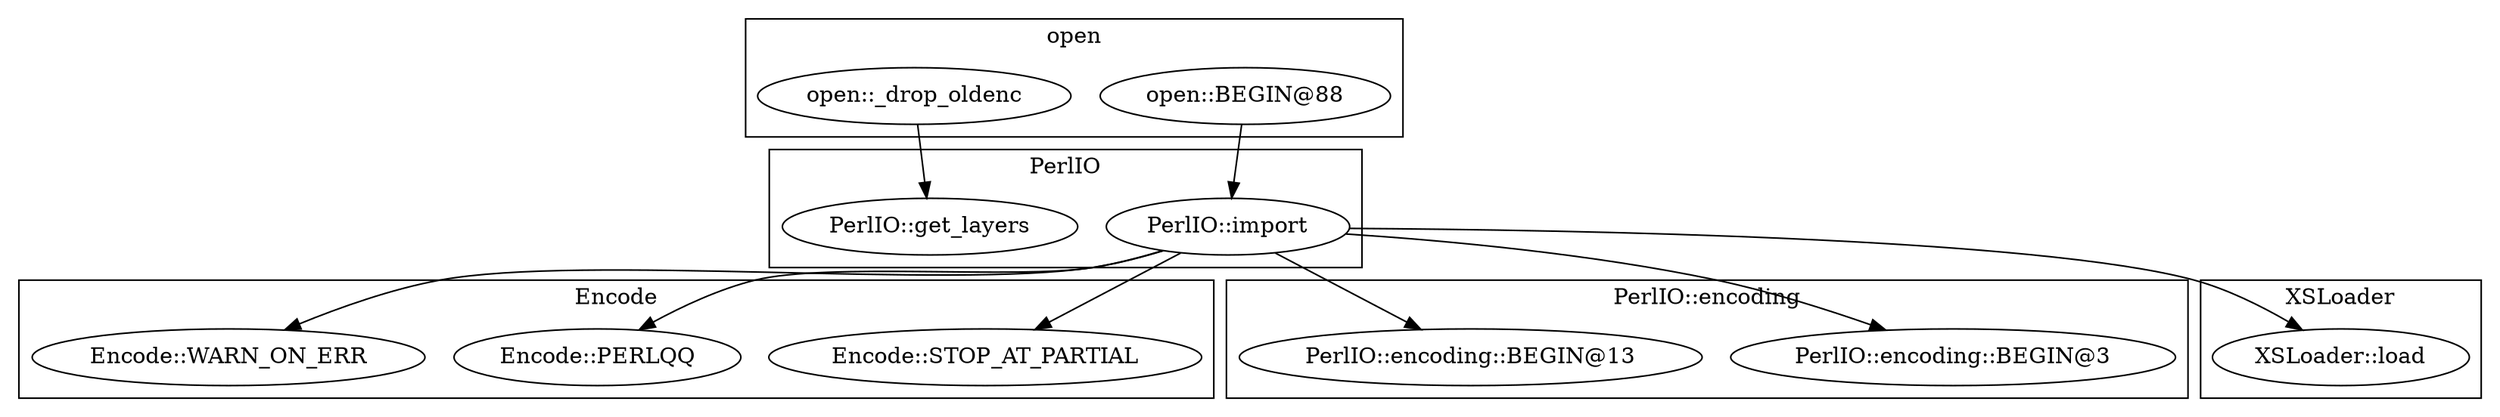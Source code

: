 digraph {
graph [overlap=false]
subgraph cluster_Encode {
	label="Encode";
	"Encode::STOP_AT_PARTIAL";
	"Encode::PERLQQ";
	"Encode::WARN_ON_ERR";
}
subgraph cluster_open {
	label="open";
	"open::BEGIN@88";
	"open::_drop_oldenc";
}
subgraph cluster_PerlIO_encoding {
	label="PerlIO::encoding";
	"PerlIO::encoding::BEGIN@3";
	"PerlIO::encoding::BEGIN@13";
}
subgraph cluster_XSLoader {
	label="XSLoader";
	"XSLoader::load";
}
subgraph cluster_PerlIO {
	label="PerlIO";
	"PerlIO::get_layers";
	"PerlIO::import";
}
"open::_drop_oldenc" -> "PerlIO::get_layers";
"PerlIO::import" -> "Encode::STOP_AT_PARTIAL";
"PerlIO::import" -> "Encode::WARN_ON_ERR";
"PerlIO::import" -> "XSLoader::load";
"PerlIO::import" -> "Encode::PERLQQ";
"PerlIO::import" -> "PerlIO::encoding::BEGIN@13";
"PerlIO::import" -> "PerlIO::encoding::BEGIN@3";
"open::BEGIN@88" -> "PerlIO::import";
}
